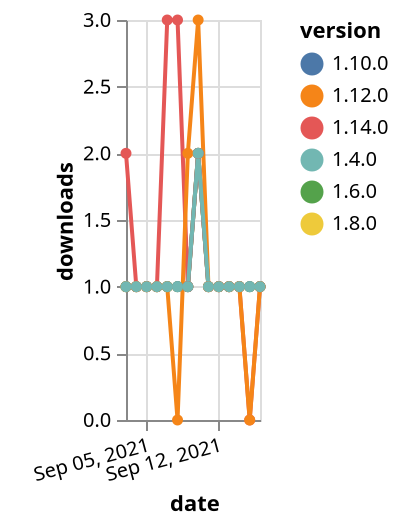 {"$schema": "https://vega.github.io/schema/vega-lite/v5.json", "description": "A simple bar chart with embedded data.", "data": {"values": [{"date": "2021-09-03", "total": 223, "delta": 1, "version": "1.6.0"}, {"date": "2021-09-04", "total": 224, "delta": 1, "version": "1.6.0"}, {"date": "2021-09-05", "total": 225, "delta": 1, "version": "1.6.0"}, {"date": "2021-09-06", "total": 226, "delta": 1, "version": "1.6.0"}, {"date": "2021-09-07", "total": 227, "delta": 1, "version": "1.6.0"}, {"date": "2021-09-08", "total": 228, "delta": 1, "version": "1.6.0"}, {"date": "2021-09-09", "total": 229, "delta": 1, "version": "1.6.0"}, {"date": "2021-09-10", "total": 231, "delta": 2, "version": "1.6.0"}, {"date": "2021-09-11", "total": 232, "delta": 1, "version": "1.6.0"}, {"date": "2021-09-12", "total": 233, "delta": 1, "version": "1.6.0"}, {"date": "2021-09-13", "total": 234, "delta": 1, "version": "1.6.0"}, {"date": "2021-09-14", "total": 235, "delta": 1, "version": "1.6.0"}, {"date": "2021-09-15", "total": 236, "delta": 1, "version": "1.6.0"}, {"date": "2021-09-16", "total": 237, "delta": 1, "version": "1.6.0"}, {"date": "2021-09-03", "total": 217, "delta": 1, "version": "1.8.0"}, {"date": "2021-09-04", "total": 218, "delta": 1, "version": "1.8.0"}, {"date": "2021-09-05", "total": 219, "delta": 1, "version": "1.8.0"}, {"date": "2021-09-06", "total": 220, "delta": 1, "version": "1.8.0"}, {"date": "2021-09-07", "total": 221, "delta": 1, "version": "1.8.0"}, {"date": "2021-09-08", "total": 222, "delta": 1, "version": "1.8.0"}, {"date": "2021-09-09", "total": 223, "delta": 1, "version": "1.8.0"}, {"date": "2021-09-10", "total": 225, "delta": 2, "version": "1.8.0"}, {"date": "2021-09-11", "total": 226, "delta": 1, "version": "1.8.0"}, {"date": "2021-09-12", "total": 227, "delta": 1, "version": "1.8.0"}, {"date": "2021-09-13", "total": 228, "delta": 1, "version": "1.8.0"}, {"date": "2021-09-14", "total": 229, "delta": 1, "version": "1.8.0"}, {"date": "2021-09-15", "total": 230, "delta": 1, "version": "1.8.0"}, {"date": "2021-09-16", "total": 231, "delta": 1, "version": "1.8.0"}, {"date": "2021-09-03", "total": 190, "delta": 1, "version": "1.10.0"}, {"date": "2021-09-04", "total": 191, "delta": 1, "version": "1.10.0"}, {"date": "2021-09-05", "total": 192, "delta": 1, "version": "1.10.0"}, {"date": "2021-09-06", "total": 193, "delta": 1, "version": "1.10.0"}, {"date": "2021-09-07", "total": 194, "delta": 1, "version": "1.10.0"}, {"date": "2021-09-08", "total": 195, "delta": 1, "version": "1.10.0"}, {"date": "2021-09-09", "total": 196, "delta": 1, "version": "1.10.0"}, {"date": "2021-09-10", "total": 198, "delta": 2, "version": "1.10.0"}, {"date": "2021-09-11", "total": 199, "delta": 1, "version": "1.10.0"}, {"date": "2021-09-12", "total": 200, "delta": 1, "version": "1.10.0"}, {"date": "2021-09-13", "total": 201, "delta": 1, "version": "1.10.0"}, {"date": "2021-09-14", "total": 202, "delta": 1, "version": "1.10.0"}, {"date": "2021-09-15", "total": 203, "delta": 1, "version": "1.10.0"}, {"date": "2021-09-16", "total": 204, "delta": 1, "version": "1.10.0"}, {"date": "2021-09-03", "total": 137, "delta": 2, "version": "1.14.0"}, {"date": "2021-09-04", "total": 138, "delta": 1, "version": "1.14.0"}, {"date": "2021-09-05", "total": 139, "delta": 1, "version": "1.14.0"}, {"date": "2021-09-06", "total": 140, "delta": 1, "version": "1.14.0"}, {"date": "2021-09-07", "total": 143, "delta": 3, "version": "1.14.0"}, {"date": "2021-09-08", "total": 146, "delta": 3, "version": "1.14.0"}, {"date": "2021-09-09", "total": 147, "delta": 1, "version": "1.14.0"}, {"date": "2021-09-10", "total": 149, "delta": 2, "version": "1.14.0"}, {"date": "2021-09-11", "total": 150, "delta": 1, "version": "1.14.0"}, {"date": "2021-09-12", "total": 151, "delta": 1, "version": "1.14.0"}, {"date": "2021-09-13", "total": 152, "delta": 1, "version": "1.14.0"}, {"date": "2021-09-14", "total": 153, "delta": 1, "version": "1.14.0"}, {"date": "2021-09-15", "total": 153, "delta": 0, "version": "1.14.0"}, {"date": "2021-09-16", "total": 154, "delta": 1, "version": "1.14.0"}, {"date": "2021-09-03", "total": 234, "delta": 1, "version": "1.12.0"}, {"date": "2021-09-04", "total": 235, "delta": 1, "version": "1.12.0"}, {"date": "2021-09-05", "total": 236, "delta": 1, "version": "1.12.0"}, {"date": "2021-09-06", "total": 237, "delta": 1, "version": "1.12.0"}, {"date": "2021-09-07", "total": 238, "delta": 1, "version": "1.12.0"}, {"date": "2021-09-08", "total": 238, "delta": 0, "version": "1.12.0"}, {"date": "2021-09-09", "total": 240, "delta": 2, "version": "1.12.0"}, {"date": "2021-09-10", "total": 243, "delta": 3, "version": "1.12.0"}, {"date": "2021-09-11", "total": 244, "delta": 1, "version": "1.12.0"}, {"date": "2021-09-12", "total": 245, "delta": 1, "version": "1.12.0"}, {"date": "2021-09-13", "total": 246, "delta": 1, "version": "1.12.0"}, {"date": "2021-09-14", "total": 247, "delta": 1, "version": "1.12.0"}, {"date": "2021-09-15", "total": 247, "delta": 0, "version": "1.12.0"}, {"date": "2021-09-16", "total": 248, "delta": 1, "version": "1.12.0"}, {"date": "2021-09-03", "total": 272, "delta": 1, "version": "1.4.0"}, {"date": "2021-09-04", "total": 273, "delta": 1, "version": "1.4.0"}, {"date": "2021-09-05", "total": 274, "delta": 1, "version": "1.4.0"}, {"date": "2021-09-06", "total": 275, "delta": 1, "version": "1.4.0"}, {"date": "2021-09-07", "total": 276, "delta": 1, "version": "1.4.0"}, {"date": "2021-09-08", "total": 277, "delta": 1, "version": "1.4.0"}, {"date": "2021-09-09", "total": 278, "delta": 1, "version": "1.4.0"}, {"date": "2021-09-10", "total": 280, "delta": 2, "version": "1.4.0"}, {"date": "2021-09-11", "total": 281, "delta": 1, "version": "1.4.0"}, {"date": "2021-09-12", "total": 282, "delta": 1, "version": "1.4.0"}, {"date": "2021-09-13", "total": 283, "delta": 1, "version": "1.4.0"}, {"date": "2021-09-14", "total": 284, "delta": 1, "version": "1.4.0"}, {"date": "2021-09-15", "total": 285, "delta": 1, "version": "1.4.0"}, {"date": "2021-09-16", "total": 286, "delta": 1, "version": "1.4.0"}]}, "width": "container", "mark": {"type": "line", "point": {"filled": true}}, "encoding": {"x": {"field": "date", "type": "temporal", "timeUnit": "yearmonthdate", "title": "date", "axis": {"labelAngle": -15}}, "y": {"field": "delta", "type": "quantitative", "title": "downloads"}, "color": {"field": "version", "type": "nominal"}, "tooltip": {"field": "delta"}}}
